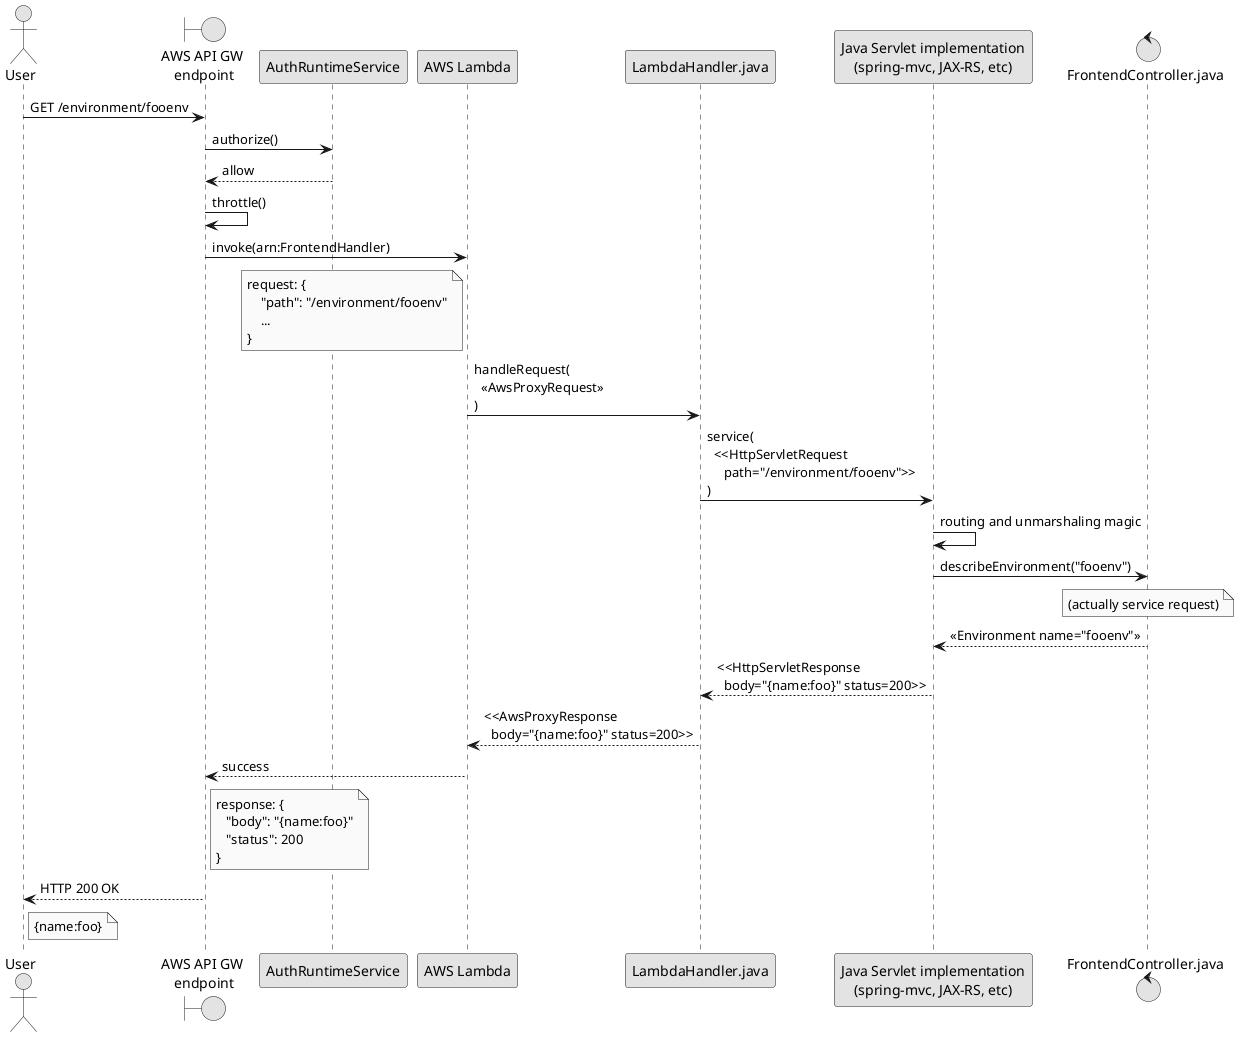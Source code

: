 @startuml
skinparam monochrome true
skinparam defaultFontName Helvetica

actor user as "User"
boundary api as "AWS API GW\n endpoint"
participant ars as "AuthRuntimeService"
participant lambda as "AWS Lambda"
participant handler as "LambdaHandler.java"
participant framework as "Java Servlet implementation\n(spring-mvc, JAX-RS, etc)"
control controller as "FrontendController.java"

user -> api: GET /environment/fooenv

api -> ars: authorize()
api <-- ars: allow
api -> api: throttle()
api -> lambda: invoke(arn:FrontendHandler)
note left of lambda
request: {
    "path": "/environment/fooenv"
    ...
}
end note

lambda -> handler: handleRequest(\n  <<AwsProxyRequest>>\n)
handler -> framework: service(\n  <<HttpServletRequest\n     path="/environment/fooenv">>\n)
framework -> framework: routing and unmarshaling magic
framework -> controller: describeEnvironment("fooenv")

note over controller
 (actually service request)
end note
framework <-- controller: <<Environment name="fooenv">>
handler <-- framework: <<HttpServletResponse\n  body="{name:foo}" status=200>>
lambda <-- handler: <<AwsProxyResponse\n  body="{name:foo}" status=200>>
api <-- lambda: success
note right of api
response: {
   "body": "{name:foo}"
   "status": 200
}
end note
user <-- api: HTTP 200 OK
note right of user
{name:foo}
end note
@enduml